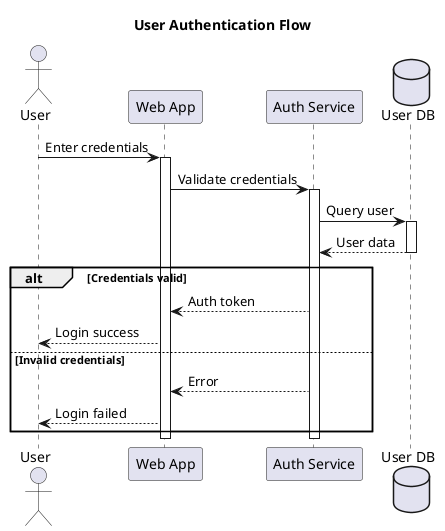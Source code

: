@startuml sequence-example
' Simple Sequence Diagram Example

title User Authentication Flow

actor User
participant "Web App" as Web
participant "Auth Service" as Auth
database "User DB" as DB

User -> Web: Enter credentials
activate Web

Web -> Auth: Validate credentials
activate Auth

Auth -> DB: Query user
activate DB
DB --> Auth: User data
deactivate DB

alt Credentials valid
    Auth --> Web: Auth token
    Web --> User: Login success
else Invalid credentials
    Auth --> Web: Error
    Web --> User: Login failed
end

deactivate Auth
deactivate Web

@enduml
